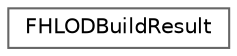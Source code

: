 digraph "Graphical Class Hierarchy"
{
 // INTERACTIVE_SVG=YES
 // LATEX_PDF_SIZE
  bgcolor="transparent";
  edge [fontname=Helvetica,fontsize=10,labelfontname=Helvetica,labelfontsize=10];
  node [fontname=Helvetica,fontsize=10,shape=box,height=0.2,width=0.4];
  rankdir="LR";
  Node0 [id="Node000000",label="FHLODBuildResult",height=0.2,width=0.4,color="grey40", fillcolor="white", style="filled",URL="$da/d0d/structFHLODBuildResult.html",tooltip="Result of the HLOD build of a single actor."];
}
